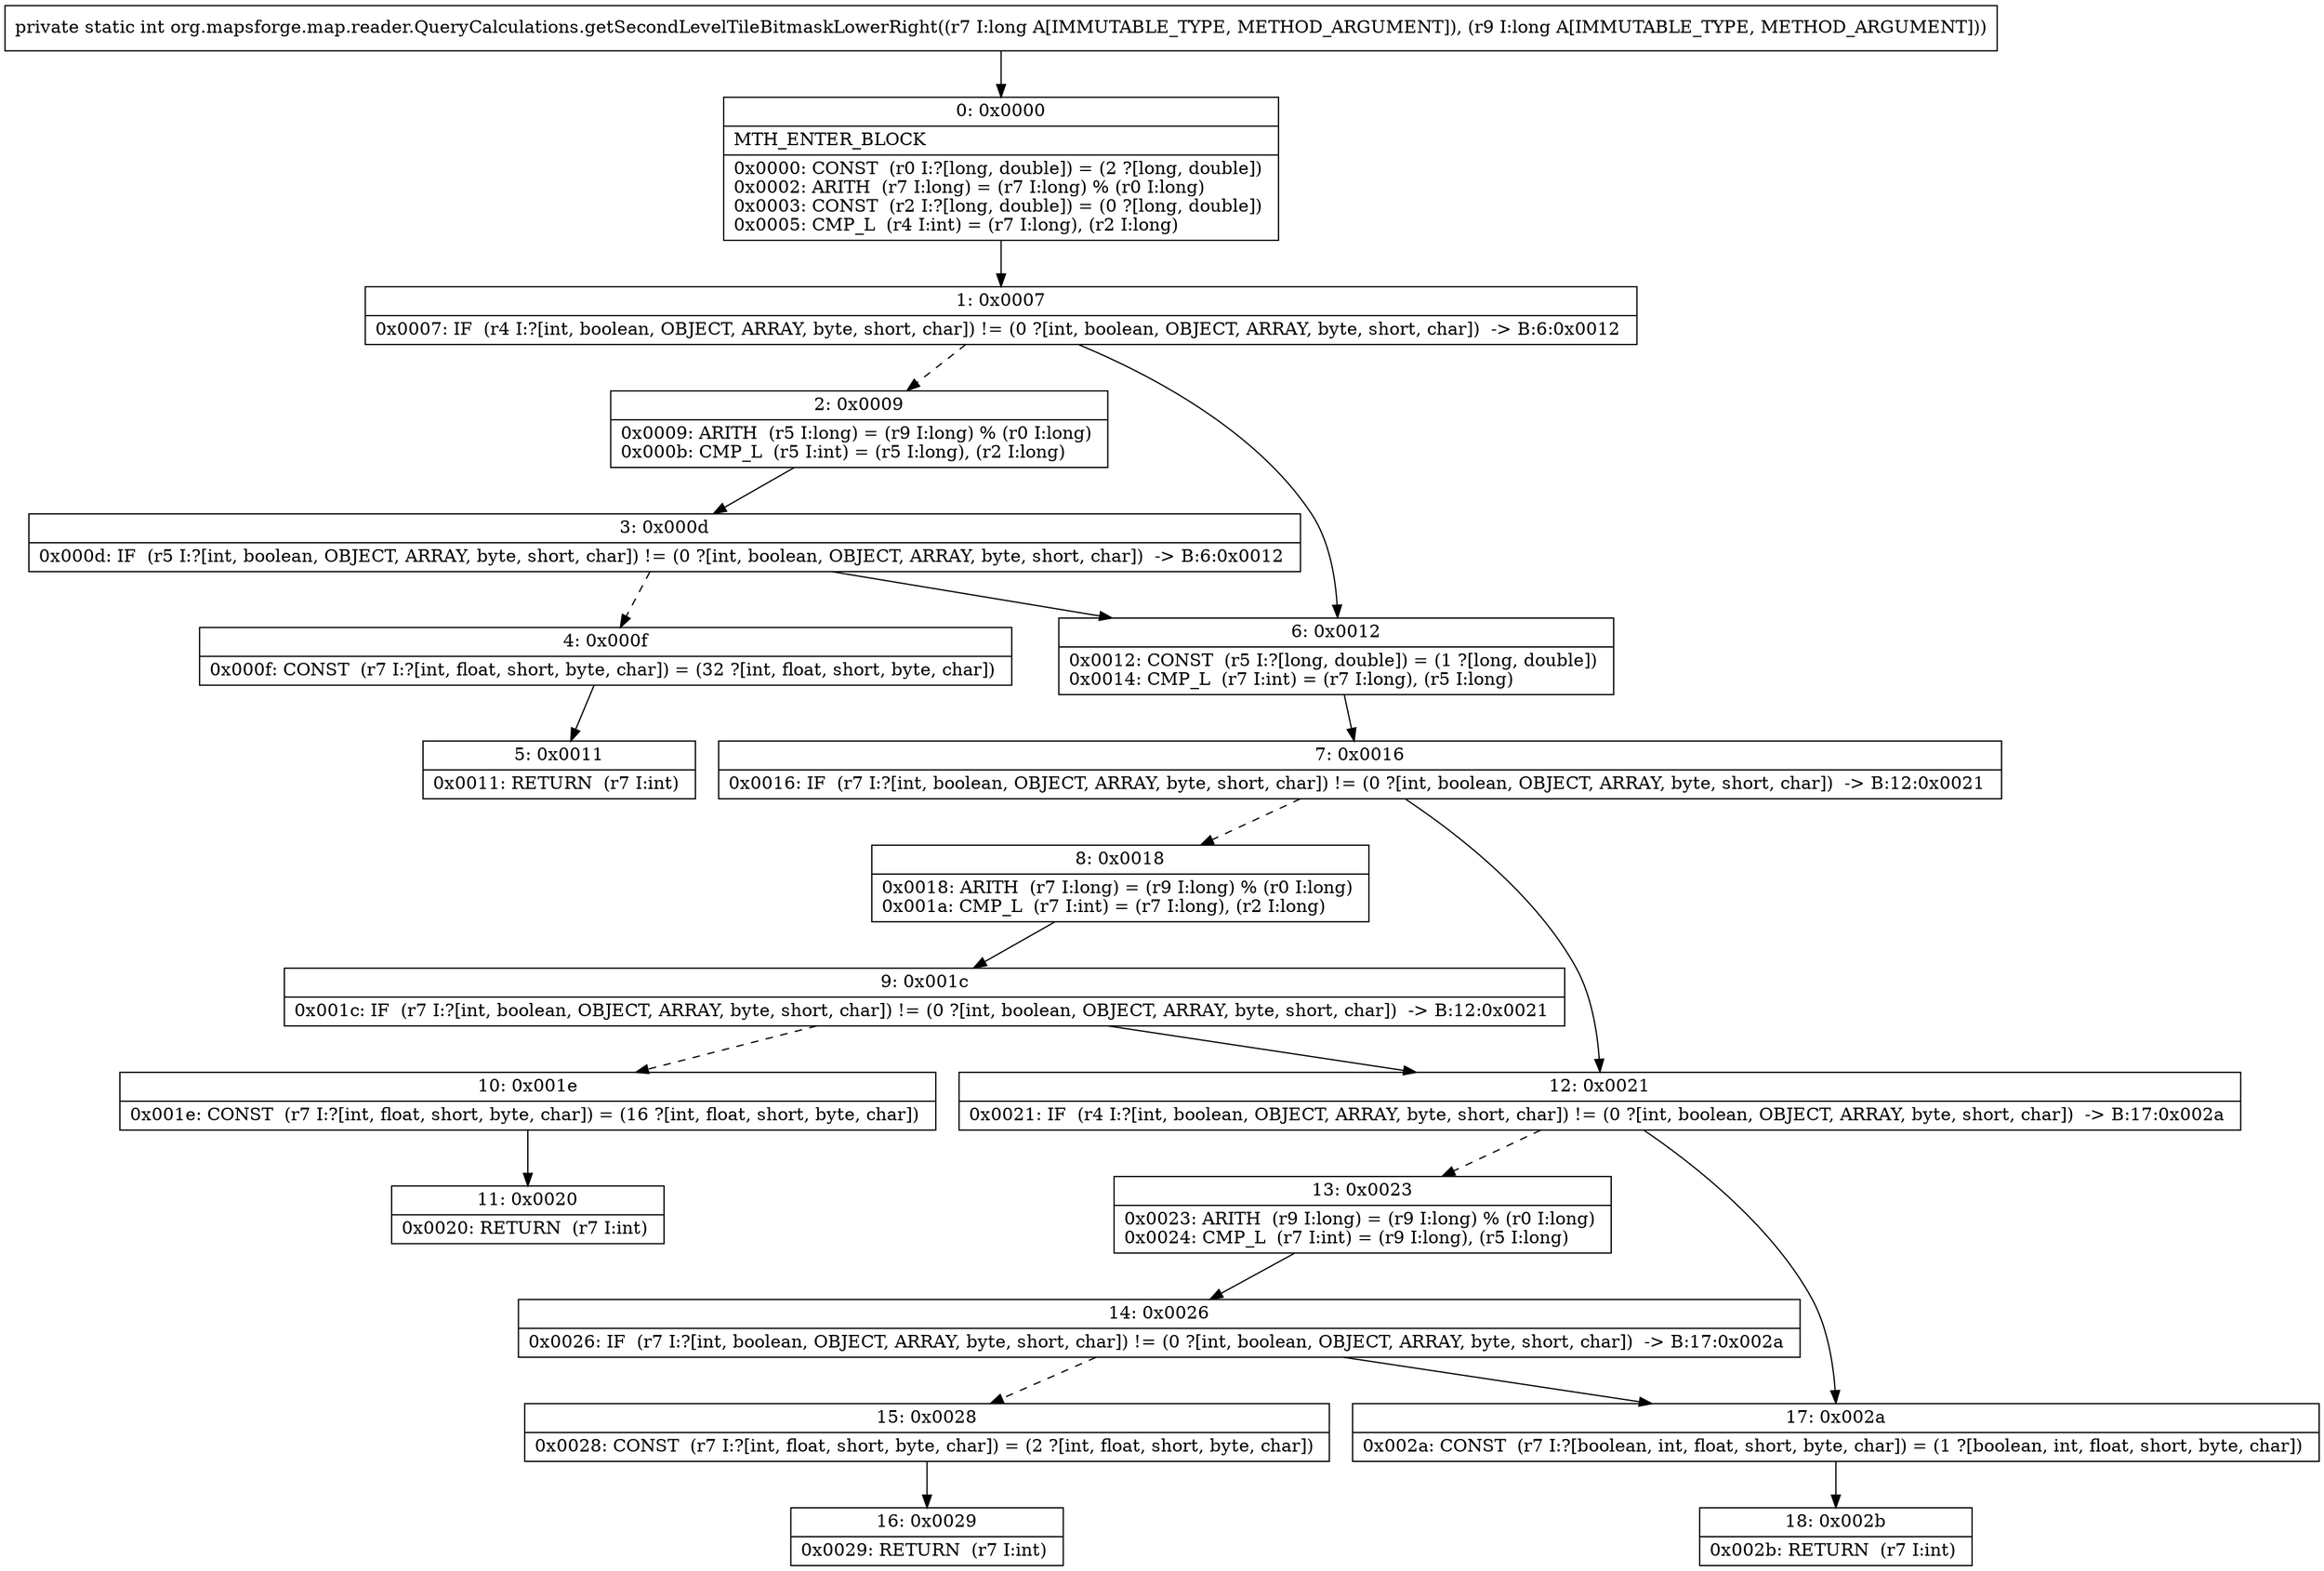 digraph "CFG fororg.mapsforge.map.reader.QueryCalculations.getSecondLevelTileBitmaskLowerRight(JJ)I" {
Node_0 [shape=record,label="{0\:\ 0x0000|MTH_ENTER_BLOCK\l|0x0000: CONST  (r0 I:?[long, double]) = (2 ?[long, double]) \l0x0002: ARITH  (r7 I:long) = (r7 I:long) % (r0 I:long) \l0x0003: CONST  (r2 I:?[long, double]) = (0 ?[long, double]) \l0x0005: CMP_L  (r4 I:int) = (r7 I:long), (r2 I:long) \l}"];
Node_1 [shape=record,label="{1\:\ 0x0007|0x0007: IF  (r4 I:?[int, boolean, OBJECT, ARRAY, byte, short, char]) != (0 ?[int, boolean, OBJECT, ARRAY, byte, short, char])  \-\> B:6:0x0012 \l}"];
Node_2 [shape=record,label="{2\:\ 0x0009|0x0009: ARITH  (r5 I:long) = (r9 I:long) % (r0 I:long) \l0x000b: CMP_L  (r5 I:int) = (r5 I:long), (r2 I:long) \l}"];
Node_3 [shape=record,label="{3\:\ 0x000d|0x000d: IF  (r5 I:?[int, boolean, OBJECT, ARRAY, byte, short, char]) != (0 ?[int, boolean, OBJECT, ARRAY, byte, short, char])  \-\> B:6:0x0012 \l}"];
Node_4 [shape=record,label="{4\:\ 0x000f|0x000f: CONST  (r7 I:?[int, float, short, byte, char]) = (32 ?[int, float, short, byte, char]) \l}"];
Node_5 [shape=record,label="{5\:\ 0x0011|0x0011: RETURN  (r7 I:int) \l}"];
Node_6 [shape=record,label="{6\:\ 0x0012|0x0012: CONST  (r5 I:?[long, double]) = (1 ?[long, double]) \l0x0014: CMP_L  (r7 I:int) = (r7 I:long), (r5 I:long) \l}"];
Node_7 [shape=record,label="{7\:\ 0x0016|0x0016: IF  (r7 I:?[int, boolean, OBJECT, ARRAY, byte, short, char]) != (0 ?[int, boolean, OBJECT, ARRAY, byte, short, char])  \-\> B:12:0x0021 \l}"];
Node_8 [shape=record,label="{8\:\ 0x0018|0x0018: ARITH  (r7 I:long) = (r9 I:long) % (r0 I:long) \l0x001a: CMP_L  (r7 I:int) = (r7 I:long), (r2 I:long) \l}"];
Node_9 [shape=record,label="{9\:\ 0x001c|0x001c: IF  (r7 I:?[int, boolean, OBJECT, ARRAY, byte, short, char]) != (0 ?[int, boolean, OBJECT, ARRAY, byte, short, char])  \-\> B:12:0x0021 \l}"];
Node_10 [shape=record,label="{10\:\ 0x001e|0x001e: CONST  (r7 I:?[int, float, short, byte, char]) = (16 ?[int, float, short, byte, char]) \l}"];
Node_11 [shape=record,label="{11\:\ 0x0020|0x0020: RETURN  (r7 I:int) \l}"];
Node_12 [shape=record,label="{12\:\ 0x0021|0x0021: IF  (r4 I:?[int, boolean, OBJECT, ARRAY, byte, short, char]) != (0 ?[int, boolean, OBJECT, ARRAY, byte, short, char])  \-\> B:17:0x002a \l}"];
Node_13 [shape=record,label="{13\:\ 0x0023|0x0023: ARITH  (r9 I:long) = (r9 I:long) % (r0 I:long) \l0x0024: CMP_L  (r7 I:int) = (r9 I:long), (r5 I:long) \l}"];
Node_14 [shape=record,label="{14\:\ 0x0026|0x0026: IF  (r7 I:?[int, boolean, OBJECT, ARRAY, byte, short, char]) != (0 ?[int, boolean, OBJECT, ARRAY, byte, short, char])  \-\> B:17:0x002a \l}"];
Node_15 [shape=record,label="{15\:\ 0x0028|0x0028: CONST  (r7 I:?[int, float, short, byte, char]) = (2 ?[int, float, short, byte, char]) \l}"];
Node_16 [shape=record,label="{16\:\ 0x0029|0x0029: RETURN  (r7 I:int) \l}"];
Node_17 [shape=record,label="{17\:\ 0x002a|0x002a: CONST  (r7 I:?[boolean, int, float, short, byte, char]) = (1 ?[boolean, int, float, short, byte, char]) \l}"];
Node_18 [shape=record,label="{18\:\ 0x002b|0x002b: RETURN  (r7 I:int) \l}"];
MethodNode[shape=record,label="{private static int org.mapsforge.map.reader.QueryCalculations.getSecondLevelTileBitmaskLowerRight((r7 I:long A[IMMUTABLE_TYPE, METHOD_ARGUMENT]), (r9 I:long A[IMMUTABLE_TYPE, METHOD_ARGUMENT])) }"];
MethodNode -> Node_0;
Node_0 -> Node_1;
Node_1 -> Node_2[style=dashed];
Node_1 -> Node_6;
Node_2 -> Node_3;
Node_3 -> Node_4[style=dashed];
Node_3 -> Node_6;
Node_4 -> Node_5;
Node_6 -> Node_7;
Node_7 -> Node_8[style=dashed];
Node_7 -> Node_12;
Node_8 -> Node_9;
Node_9 -> Node_10[style=dashed];
Node_9 -> Node_12;
Node_10 -> Node_11;
Node_12 -> Node_13[style=dashed];
Node_12 -> Node_17;
Node_13 -> Node_14;
Node_14 -> Node_15[style=dashed];
Node_14 -> Node_17;
Node_15 -> Node_16;
Node_17 -> Node_18;
}


